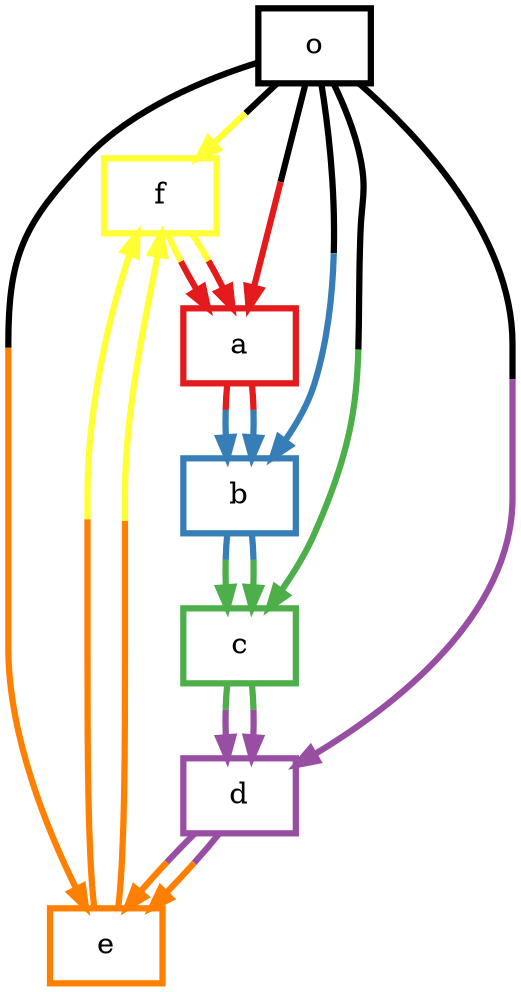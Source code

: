 digraph barS {
	{
		rank=same
	6 [shape=box,penwidth=3,colorscheme=set19,color=1175026672,label="o"]
	}
	{
		rank=same
	}
	5 [shape=box,penwidth=3,colorscheme=set19,color=6,label="f"]
	4 [shape=box,penwidth=3,colorscheme=set19,color=5,label="e"]
	3 [shape=box,penwidth=3,colorscheme=set19,color=4,label="d"]
	2 [shape=box,penwidth=3,colorscheme=set19,color=3,label="c"]
	1 [shape=box,penwidth=3,colorscheme=set19,color=2,label="b"]
	0 [shape=box,penwidth=3,colorscheme=set19,color=1,label="a"]
	6 -> 0 [penwidth=3,colorscheme=set19,color="1175026672;0.5:1"]
	6 -> 1 [penwidth=3,colorscheme=set19,color="1175026672;0.5:2"]
	6 -> 2 [penwidth=3,colorscheme=set19,color="1175026672;0.5:3"]
	6 -> 3 [penwidth=3,colorscheme=set19,color="1175026672;0.5:4"]
	6 -> 4 [penwidth=3,colorscheme=set19,color="1175026672;0.5:5"]
	6 -> 5 [penwidth=3,colorscheme=set19,color="1175026672;0.5:6"]
	5 -> 0 [penwidth=3,colorscheme=set19,color="6;0.5:1"]
	5 -> 0 [penwidth=3,colorscheme=set19,color="6;0.5:1"]
	4 -> 5 [penwidth=3,colorscheme=set19,color="5;0.5:6"]
	4 -> 5 [penwidth=3,colorscheme=set19,color="5;0.5:6"]
	3 -> 4 [penwidth=3,colorscheme=set19,color="4;0.5:5"]
	3 -> 4 [penwidth=3,colorscheme=set19,color="4;0.5:5"]
	2 -> 3 [penwidth=3,colorscheme=set19,color="3;0.5:4"]
	2 -> 3 [penwidth=3,colorscheme=set19,color="3;0.5:4"]
	1 -> 2 [penwidth=3,colorscheme=set19,color="2;0.5:3"]
	1 -> 2 [penwidth=3,colorscheme=set19,color="2;0.5:3"]
	0 -> 1 [penwidth=3,colorscheme=set19,color="1;0.5:2"]
	0 -> 1 [penwidth=3,colorscheme=set19,color="1;0.5:2"]
}
